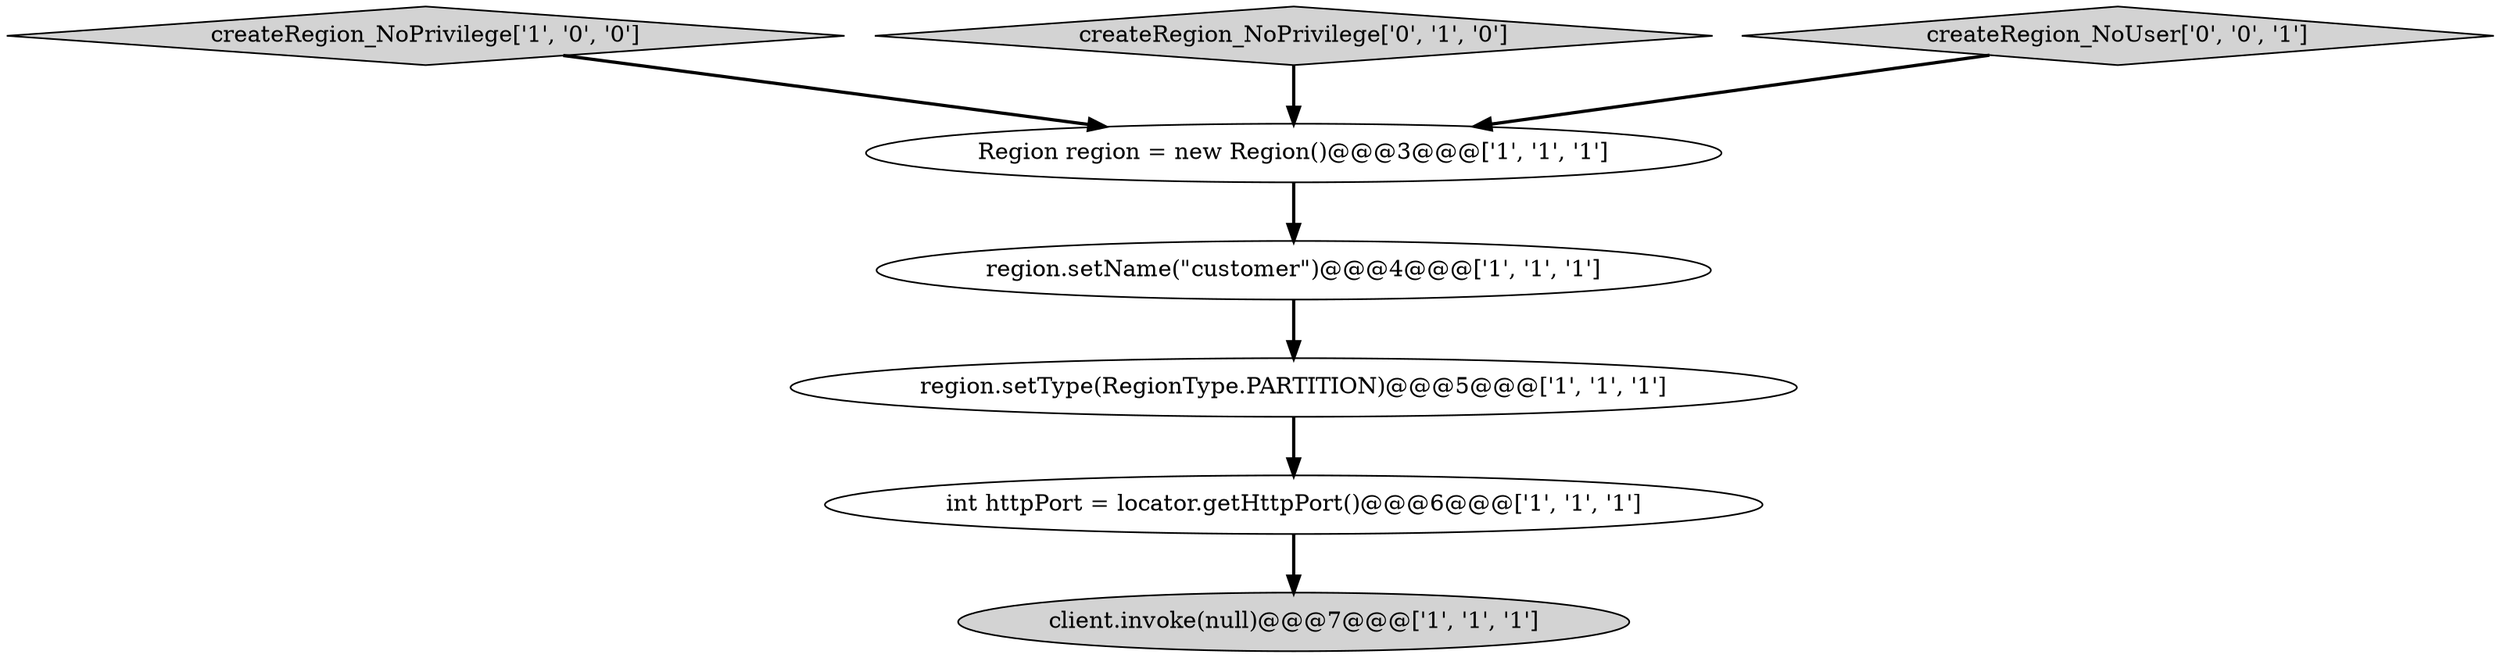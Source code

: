 digraph {
3 [style = filled, label = "createRegion_NoPrivilege['1', '0', '0']", fillcolor = lightgray, shape = diamond image = "AAA0AAABBB1BBB"];
6 [style = filled, label = "createRegion_NoPrivilege['0', '1', '0']", fillcolor = lightgray, shape = diamond image = "AAA0AAABBB2BBB"];
2 [style = filled, label = "int httpPort = locator.getHttpPort()@@@6@@@['1', '1', '1']", fillcolor = white, shape = ellipse image = "AAA0AAABBB1BBB"];
7 [style = filled, label = "createRegion_NoUser['0', '0', '1']", fillcolor = lightgray, shape = diamond image = "AAA0AAABBB3BBB"];
5 [style = filled, label = "client.invoke(null)@@@7@@@['1', '1', '1']", fillcolor = lightgray, shape = ellipse image = "AAA0AAABBB1BBB"];
1 [style = filled, label = "Region region = new Region()@@@3@@@['1', '1', '1']", fillcolor = white, shape = ellipse image = "AAA0AAABBB1BBB"];
4 [style = filled, label = "region.setName(\"customer\")@@@4@@@['1', '1', '1']", fillcolor = white, shape = ellipse image = "AAA0AAABBB1BBB"];
0 [style = filled, label = "region.setType(RegionType.PARTITION)@@@5@@@['1', '1', '1']", fillcolor = white, shape = ellipse image = "AAA0AAABBB1BBB"];
7->1 [style = bold, label=""];
2->5 [style = bold, label=""];
0->2 [style = bold, label=""];
6->1 [style = bold, label=""];
4->0 [style = bold, label=""];
3->1 [style = bold, label=""];
1->4 [style = bold, label=""];
}
